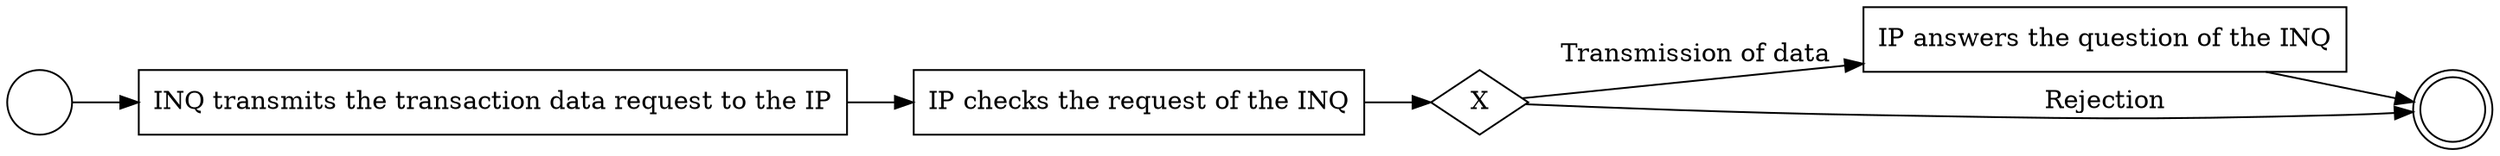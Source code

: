 

digraph G {
  rankdir=LR;
  start_1[shape=circle label=""];
  task_1[shape=rectangle label="INQ transmits the transaction data request to the IP"];
  task_2[shape=rectangle label="IP checks the request of the INQ"];
  seg_1[shape=diamond label="X"];
  task_3[shape=rectangle label="IP answers the question of the INQ"];
  end_1[shape=doublecircle label=""];
  start_1 -> task_1;
  task_1 -> task_2;
  task_2 -> seg_1;
  seg_1 -> task_3[label="Transmission of data"];
  seg_1 -> end_1[label="Rejection"];
  task_3 -> end_1;
}